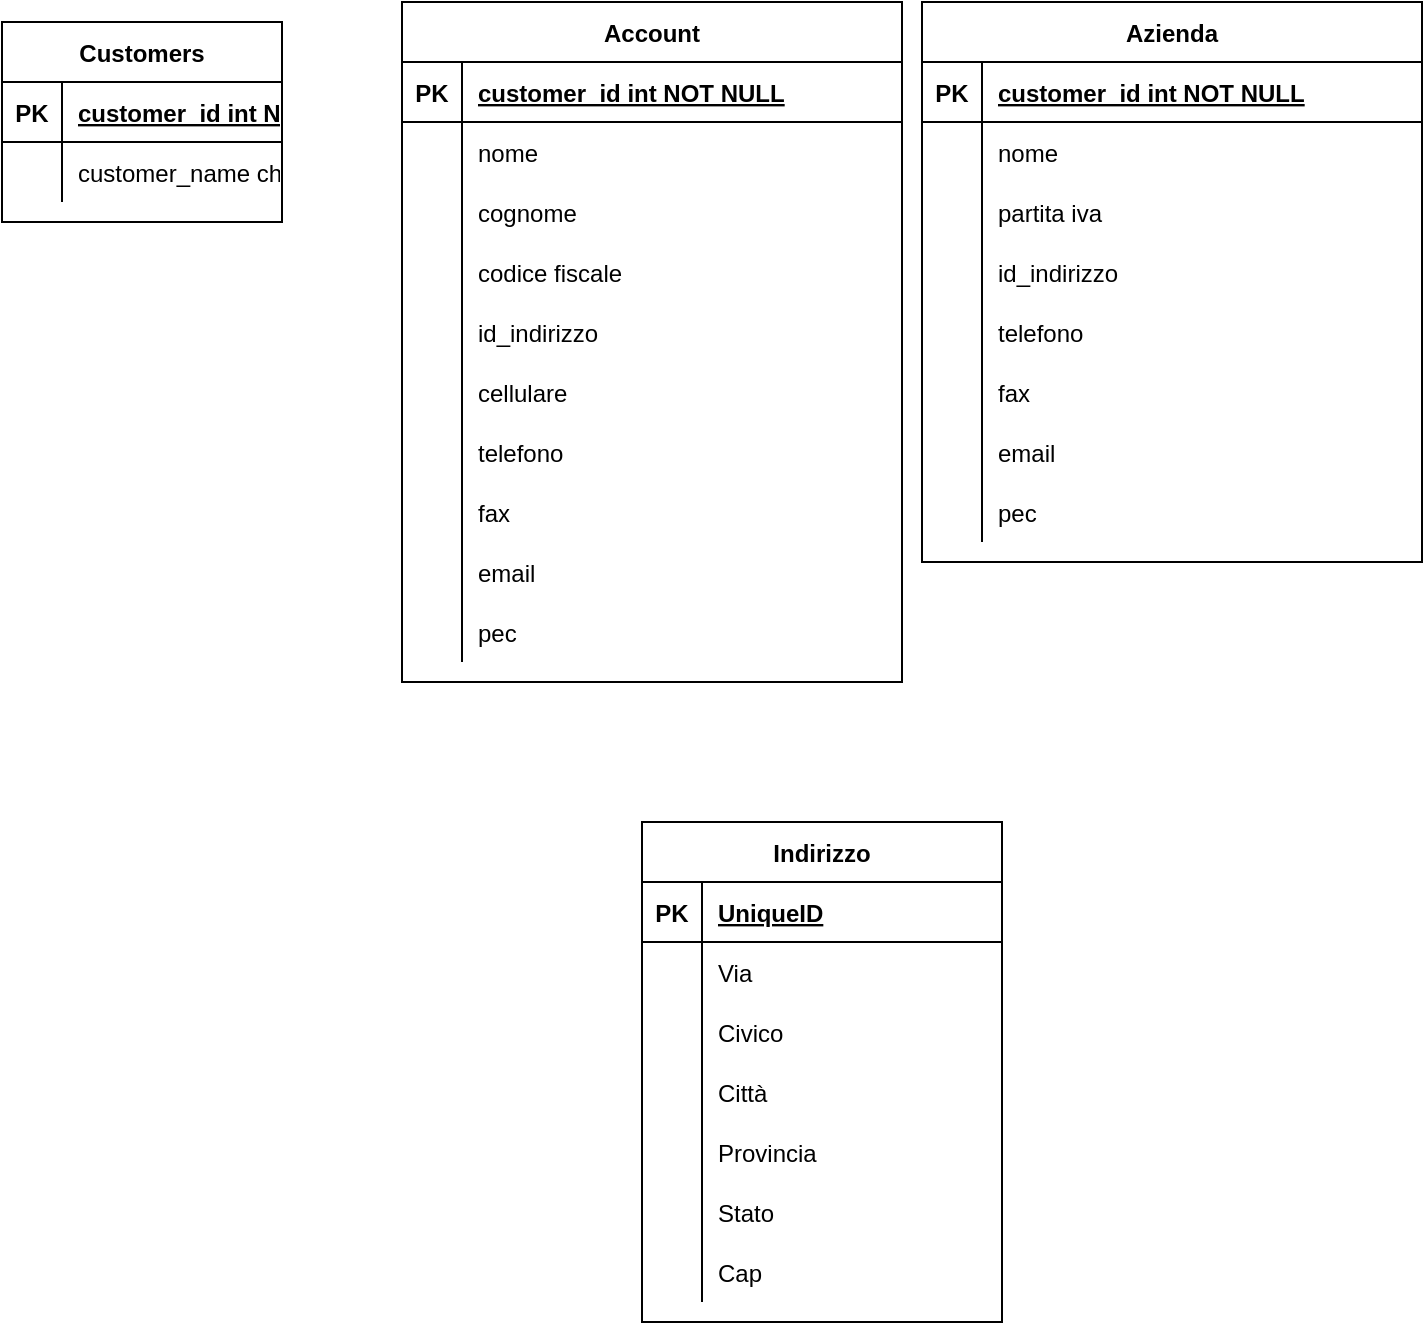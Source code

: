 <mxfile version="13.10.0" type="device"><diagram id="R2lEEEUBdFMjLlhIrx00" name="Page-1"><mxGraphModel dx="460" dy="868" grid="1" gridSize="10" guides="1" tooltips="1" connect="1" arrows="1" fold="1" page="1" pageScale="1" pageWidth="850" pageHeight="1100" math="0" shadow="0" extFonts="Permanent Marker^https://fonts.googleapis.com/css?family=Permanent+Marker"><root><mxCell id="0"/><mxCell id="1" parent="0"/><mxCell id="C-vyLk0tnHw3VtMMgP7b-23" value="Customers" style="shape=table;startSize=30;container=1;collapsible=1;childLayout=tableLayout;fixedRows=1;rowLines=0;fontStyle=1;align=center;resizeLast=1;" parent="1" vertex="1"><mxGeometry x="40" y="40" width="140" height="100" as="geometry"/></mxCell><mxCell id="C-vyLk0tnHw3VtMMgP7b-24" value="" style="shape=partialRectangle;collapsible=0;dropTarget=0;pointerEvents=0;fillColor=none;points=[[0,0.5],[1,0.5]];portConstraint=eastwest;top=0;left=0;right=0;bottom=1;" parent="C-vyLk0tnHw3VtMMgP7b-23" vertex="1"><mxGeometry y="30" width="140" height="30" as="geometry"/></mxCell><mxCell id="C-vyLk0tnHw3VtMMgP7b-25" value="PK" style="shape=partialRectangle;overflow=hidden;connectable=0;fillColor=none;top=0;left=0;bottom=0;right=0;fontStyle=1;" parent="C-vyLk0tnHw3VtMMgP7b-24" vertex="1"><mxGeometry width="30" height="30" as="geometry"/></mxCell><mxCell id="C-vyLk0tnHw3VtMMgP7b-26" value="customer_id int NOT NULL " style="shape=partialRectangle;overflow=hidden;connectable=0;fillColor=none;top=0;left=0;bottom=0;right=0;align=left;spacingLeft=6;fontStyle=5;" parent="C-vyLk0tnHw3VtMMgP7b-24" vertex="1"><mxGeometry x="30" width="110" height="30" as="geometry"/></mxCell><mxCell id="C-vyLk0tnHw3VtMMgP7b-27" value="" style="shape=partialRectangle;collapsible=0;dropTarget=0;pointerEvents=0;fillColor=none;points=[[0,0.5],[1,0.5]];portConstraint=eastwest;top=0;left=0;right=0;bottom=0;" parent="C-vyLk0tnHw3VtMMgP7b-23" vertex="1"><mxGeometry y="60" width="140" height="30" as="geometry"/></mxCell><mxCell id="C-vyLk0tnHw3VtMMgP7b-28" value="" style="shape=partialRectangle;overflow=hidden;connectable=0;fillColor=none;top=0;left=0;bottom=0;right=0;" parent="C-vyLk0tnHw3VtMMgP7b-27" vertex="1"><mxGeometry width="30" height="30" as="geometry"/></mxCell><mxCell id="C-vyLk0tnHw3VtMMgP7b-29" value="customer_name char(50) NOT NULL" style="shape=partialRectangle;overflow=hidden;connectable=0;fillColor=none;top=0;left=0;bottom=0;right=0;align=left;spacingLeft=6;" parent="C-vyLk0tnHw3VtMMgP7b-27" vertex="1"><mxGeometry x="30" width="110" height="30" as="geometry"/></mxCell><mxCell id="J46ilf2T5hRqGFpw5eti-26" value="Account" style="shape=table;startSize=30;container=1;collapsible=1;childLayout=tableLayout;fixedRows=1;rowLines=0;fontStyle=1;align=center;resizeLast=1;" vertex="1" parent="1"><mxGeometry x="240" y="30" width="250" height="340" as="geometry"/></mxCell><mxCell id="J46ilf2T5hRqGFpw5eti-27" value="" style="shape=partialRectangle;collapsible=0;dropTarget=0;pointerEvents=0;fillColor=none;points=[[0,0.5],[1,0.5]];portConstraint=eastwest;top=0;left=0;right=0;bottom=1;" vertex="1" parent="J46ilf2T5hRqGFpw5eti-26"><mxGeometry y="30" width="250" height="30" as="geometry"/></mxCell><mxCell id="J46ilf2T5hRqGFpw5eti-28" value="PK" style="shape=partialRectangle;overflow=hidden;connectable=0;fillColor=none;top=0;left=0;bottom=0;right=0;fontStyle=1;" vertex="1" parent="J46ilf2T5hRqGFpw5eti-27"><mxGeometry width="30" height="30" as="geometry"/></mxCell><mxCell id="J46ilf2T5hRqGFpw5eti-29" value="customer_id int NOT NULL " style="shape=partialRectangle;overflow=hidden;connectable=0;fillColor=none;top=0;left=0;bottom=0;right=0;align=left;spacingLeft=6;fontStyle=5;" vertex="1" parent="J46ilf2T5hRqGFpw5eti-27"><mxGeometry x="30" width="220" height="30" as="geometry"/></mxCell><mxCell id="J46ilf2T5hRqGFpw5eti-30" value="" style="shape=partialRectangle;collapsible=0;dropTarget=0;pointerEvents=0;fillColor=none;points=[[0,0.5],[1,0.5]];portConstraint=eastwest;top=0;left=0;right=0;bottom=0;" vertex="1" parent="J46ilf2T5hRqGFpw5eti-26"><mxGeometry y="60" width="250" height="30" as="geometry"/></mxCell><mxCell id="J46ilf2T5hRqGFpw5eti-31" value="" style="shape=partialRectangle;overflow=hidden;connectable=0;fillColor=none;top=0;left=0;bottom=0;right=0;" vertex="1" parent="J46ilf2T5hRqGFpw5eti-30"><mxGeometry width="30" height="30" as="geometry"/></mxCell><mxCell id="J46ilf2T5hRqGFpw5eti-32" value="nome" style="shape=partialRectangle;overflow=hidden;connectable=0;fillColor=none;top=0;left=0;bottom=0;right=0;align=left;spacingLeft=6;" vertex="1" parent="J46ilf2T5hRqGFpw5eti-30"><mxGeometry x="30" width="220" height="30" as="geometry"/></mxCell><mxCell id="J46ilf2T5hRqGFpw5eti-77" value="" style="shape=partialRectangle;collapsible=0;dropTarget=0;pointerEvents=0;fillColor=none;points=[[0,0.5],[1,0.5]];portConstraint=eastwest;top=0;left=0;right=0;bottom=0;" vertex="1" parent="J46ilf2T5hRqGFpw5eti-26"><mxGeometry y="90" width="250" height="30" as="geometry"/></mxCell><mxCell id="J46ilf2T5hRqGFpw5eti-78" value="" style="shape=partialRectangle;overflow=hidden;connectable=0;fillColor=none;top=0;left=0;bottom=0;right=0;" vertex="1" parent="J46ilf2T5hRqGFpw5eti-77"><mxGeometry width="30" height="30" as="geometry"/></mxCell><mxCell id="J46ilf2T5hRqGFpw5eti-79" value="cognome" style="shape=partialRectangle;overflow=hidden;connectable=0;fillColor=none;top=0;left=0;bottom=0;right=0;align=left;spacingLeft=6;" vertex="1" parent="J46ilf2T5hRqGFpw5eti-77"><mxGeometry x="30" width="220" height="30" as="geometry"/></mxCell><mxCell id="J46ilf2T5hRqGFpw5eti-80" value="" style="shape=partialRectangle;collapsible=0;dropTarget=0;pointerEvents=0;fillColor=none;points=[[0,0.5],[1,0.5]];portConstraint=eastwest;top=0;left=0;right=0;bottom=0;" vertex="1" parent="J46ilf2T5hRqGFpw5eti-26"><mxGeometry y="120" width="250" height="30" as="geometry"/></mxCell><mxCell id="J46ilf2T5hRqGFpw5eti-81" value="" style="shape=partialRectangle;overflow=hidden;connectable=0;fillColor=none;top=0;left=0;bottom=0;right=0;" vertex="1" parent="J46ilf2T5hRqGFpw5eti-80"><mxGeometry width="30" height="30" as="geometry"/></mxCell><mxCell id="J46ilf2T5hRqGFpw5eti-82" value="codice fiscale" style="shape=partialRectangle;overflow=hidden;connectable=0;fillColor=none;top=0;left=0;bottom=0;right=0;align=left;spacingLeft=6;" vertex="1" parent="J46ilf2T5hRqGFpw5eti-80"><mxGeometry x="30" width="220" height="30" as="geometry"/></mxCell><mxCell id="J46ilf2T5hRqGFpw5eti-83" value="" style="shape=partialRectangle;collapsible=0;dropTarget=0;pointerEvents=0;fillColor=none;points=[[0,0.5],[1,0.5]];portConstraint=eastwest;top=0;left=0;right=0;bottom=0;" vertex="1" parent="J46ilf2T5hRqGFpw5eti-26"><mxGeometry y="150" width="250" height="30" as="geometry"/></mxCell><mxCell id="J46ilf2T5hRqGFpw5eti-84" value="" style="shape=partialRectangle;overflow=hidden;connectable=0;fillColor=none;top=0;left=0;bottom=0;right=0;" vertex="1" parent="J46ilf2T5hRqGFpw5eti-83"><mxGeometry width="30" height="30" as="geometry"/></mxCell><mxCell id="J46ilf2T5hRqGFpw5eti-85" value="id_indirizzo" style="shape=partialRectangle;overflow=hidden;connectable=0;fillColor=none;top=0;left=0;bottom=0;right=0;align=left;spacingLeft=6;" vertex="1" parent="J46ilf2T5hRqGFpw5eti-83"><mxGeometry x="30" width="220" height="30" as="geometry"/></mxCell><mxCell id="J46ilf2T5hRqGFpw5eti-86" value="" style="shape=partialRectangle;collapsible=0;dropTarget=0;pointerEvents=0;fillColor=none;points=[[0,0.5],[1,0.5]];portConstraint=eastwest;top=0;left=0;right=0;bottom=0;" vertex="1" parent="J46ilf2T5hRqGFpw5eti-26"><mxGeometry y="180" width="250" height="30" as="geometry"/></mxCell><mxCell id="J46ilf2T5hRqGFpw5eti-87" value="" style="shape=partialRectangle;overflow=hidden;connectable=0;fillColor=none;top=0;left=0;bottom=0;right=0;" vertex="1" parent="J46ilf2T5hRqGFpw5eti-86"><mxGeometry width="30" height="30" as="geometry"/></mxCell><mxCell id="J46ilf2T5hRqGFpw5eti-88" value="cellulare" style="shape=partialRectangle;overflow=hidden;connectable=0;fillColor=none;top=0;left=0;bottom=0;right=0;align=left;spacingLeft=6;" vertex="1" parent="J46ilf2T5hRqGFpw5eti-86"><mxGeometry x="30" width="220" height="30" as="geometry"/></mxCell><mxCell id="J46ilf2T5hRqGFpw5eti-89" value="" style="shape=partialRectangle;collapsible=0;dropTarget=0;pointerEvents=0;fillColor=none;points=[[0,0.5],[1,0.5]];portConstraint=eastwest;top=0;left=0;right=0;bottom=0;" vertex="1" parent="J46ilf2T5hRqGFpw5eti-26"><mxGeometry y="210" width="250" height="30" as="geometry"/></mxCell><mxCell id="J46ilf2T5hRqGFpw5eti-90" value="" style="shape=partialRectangle;overflow=hidden;connectable=0;fillColor=none;top=0;left=0;bottom=0;right=0;" vertex="1" parent="J46ilf2T5hRqGFpw5eti-89"><mxGeometry width="30" height="30" as="geometry"/></mxCell><mxCell id="J46ilf2T5hRqGFpw5eti-91" value="telefono" style="shape=partialRectangle;overflow=hidden;connectable=0;fillColor=none;top=0;left=0;bottom=0;right=0;align=left;spacingLeft=6;" vertex="1" parent="J46ilf2T5hRqGFpw5eti-89"><mxGeometry x="30" width="220" height="30" as="geometry"/></mxCell><mxCell id="J46ilf2T5hRqGFpw5eti-92" value="" style="shape=partialRectangle;collapsible=0;dropTarget=0;pointerEvents=0;fillColor=none;points=[[0,0.5],[1,0.5]];portConstraint=eastwest;top=0;left=0;right=0;bottom=0;" vertex="1" parent="J46ilf2T5hRqGFpw5eti-26"><mxGeometry y="240" width="250" height="30" as="geometry"/></mxCell><mxCell id="J46ilf2T5hRqGFpw5eti-93" value="" style="shape=partialRectangle;overflow=hidden;connectable=0;fillColor=none;top=0;left=0;bottom=0;right=0;" vertex="1" parent="J46ilf2T5hRqGFpw5eti-92"><mxGeometry width="30" height="30" as="geometry"/></mxCell><mxCell id="J46ilf2T5hRqGFpw5eti-94" value="fax" style="shape=partialRectangle;overflow=hidden;connectable=0;fillColor=none;top=0;left=0;bottom=0;right=0;align=left;spacingLeft=6;" vertex="1" parent="J46ilf2T5hRqGFpw5eti-92"><mxGeometry x="30" width="220" height="30" as="geometry"/></mxCell><mxCell id="J46ilf2T5hRqGFpw5eti-95" value="" style="shape=partialRectangle;collapsible=0;dropTarget=0;pointerEvents=0;fillColor=none;points=[[0,0.5],[1,0.5]];portConstraint=eastwest;top=0;left=0;right=0;bottom=0;" vertex="1" parent="J46ilf2T5hRqGFpw5eti-26"><mxGeometry y="270" width="250" height="30" as="geometry"/></mxCell><mxCell id="J46ilf2T5hRqGFpw5eti-96" value="" style="shape=partialRectangle;overflow=hidden;connectable=0;fillColor=none;top=0;left=0;bottom=0;right=0;" vertex="1" parent="J46ilf2T5hRqGFpw5eti-95"><mxGeometry width="30" height="30" as="geometry"/></mxCell><mxCell id="J46ilf2T5hRqGFpw5eti-97" value="email" style="shape=partialRectangle;overflow=hidden;connectable=0;fillColor=none;top=0;left=0;bottom=0;right=0;align=left;spacingLeft=6;" vertex="1" parent="J46ilf2T5hRqGFpw5eti-95"><mxGeometry x="30" width="220" height="30" as="geometry"/></mxCell><mxCell id="J46ilf2T5hRqGFpw5eti-98" value="" style="shape=partialRectangle;collapsible=0;dropTarget=0;pointerEvents=0;fillColor=none;points=[[0,0.5],[1,0.5]];portConstraint=eastwest;top=0;left=0;right=0;bottom=0;" vertex="1" parent="J46ilf2T5hRqGFpw5eti-26"><mxGeometry y="300" width="250" height="30" as="geometry"/></mxCell><mxCell id="J46ilf2T5hRqGFpw5eti-99" value="" style="shape=partialRectangle;overflow=hidden;connectable=0;fillColor=none;top=0;left=0;bottom=0;right=0;" vertex="1" parent="J46ilf2T5hRqGFpw5eti-98"><mxGeometry width="30" height="30" as="geometry"/></mxCell><mxCell id="J46ilf2T5hRqGFpw5eti-100" value="pec" style="shape=partialRectangle;overflow=hidden;connectable=0;fillColor=none;top=0;left=0;bottom=0;right=0;align=left;spacingLeft=6;" vertex="1" parent="J46ilf2T5hRqGFpw5eti-98"><mxGeometry x="30" width="220" height="30" as="geometry"/></mxCell><mxCell id="J46ilf2T5hRqGFpw5eti-101" value="Azienda" style="shape=table;startSize=30;container=1;collapsible=1;childLayout=tableLayout;fixedRows=1;rowLines=0;fontStyle=1;align=center;resizeLast=1;" vertex="1" parent="1"><mxGeometry x="500" y="30" width="250" height="280" as="geometry"/></mxCell><mxCell id="J46ilf2T5hRqGFpw5eti-102" value="" style="shape=partialRectangle;collapsible=0;dropTarget=0;pointerEvents=0;fillColor=none;points=[[0,0.5],[1,0.5]];portConstraint=eastwest;top=0;left=0;right=0;bottom=1;" vertex="1" parent="J46ilf2T5hRqGFpw5eti-101"><mxGeometry y="30" width="250" height="30" as="geometry"/></mxCell><mxCell id="J46ilf2T5hRqGFpw5eti-103" value="PK" style="shape=partialRectangle;overflow=hidden;connectable=0;fillColor=none;top=0;left=0;bottom=0;right=0;fontStyle=1;" vertex="1" parent="J46ilf2T5hRqGFpw5eti-102"><mxGeometry width="30" height="30" as="geometry"/></mxCell><mxCell id="J46ilf2T5hRqGFpw5eti-104" value="customer_id int NOT NULL " style="shape=partialRectangle;overflow=hidden;connectable=0;fillColor=none;top=0;left=0;bottom=0;right=0;align=left;spacingLeft=6;fontStyle=5;" vertex="1" parent="J46ilf2T5hRqGFpw5eti-102"><mxGeometry x="30" width="220" height="30" as="geometry"/></mxCell><mxCell id="J46ilf2T5hRqGFpw5eti-105" value="" style="shape=partialRectangle;collapsible=0;dropTarget=0;pointerEvents=0;fillColor=none;points=[[0,0.5],[1,0.5]];portConstraint=eastwest;top=0;left=0;right=0;bottom=0;" vertex="1" parent="J46ilf2T5hRqGFpw5eti-101"><mxGeometry y="60" width="250" height="30" as="geometry"/></mxCell><mxCell id="J46ilf2T5hRqGFpw5eti-106" value="" style="shape=partialRectangle;overflow=hidden;connectable=0;fillColor=none;top=0;left=0;bottom=0;right=0;" vertex="1" parent="J46ilf2T5hRqGFpw5eti-105"><mxGeometry width="30" height="30" as="geometry"/></mxCell><mxCell id="J46ilf2T5hRqGFpw5eti-107" value="nome" style="shape=partialRectangle;overflow=hidden;connectable=0;fillColor=none;top=0;left=0;bottom=0;right=0;align=left;spacingLeft=6;" vertex="1" parent="J46ilf2T5hRqGFpw5eti-105"><mxGeometry x="30" width="220" height="30" as="geometry"/></mxCell><mxCell id="J46ilf2T5hRqGFpw5eti-111" value="" style="shape=partialRectangle;collapsible=0;dropTarget=0;pointerEvents=0;fillColor=none;points=[[0,0.5],[1,0.5]];portConstraint=eastwest;top=0;left=0;right=0;bottom=0;" vertex="1" parent="J46ilf2T5hRqGFpw5eti-101"><mxGeometry y="90" width="250" height="30" as="geometry"/></mxCell><mxCell id="J46ilf2T5hRqGFpw5eti-112" value="" style="shape=partialRectangle;overflow=hidden;connectable=0;fillColor=none;top=0;left=0;bottom=0;right=0;" vertex="1" parent="J46ilf2T5hRqGFpw5eti-111"><mxGeometry width="30" height="30" as="geometry"/></mxCell><mxCell id="J46ilf2T5hRqGFpw5eti-113" value="partita iva" style="shape=partialRectangle;overflow=hidden;connectable=0;fillColor=none;top=0;left=0;bottom=0;right=0;align=left;spacingLeft=6;" vertex="1" parent="J46ilf2T5hRqGFpw5eti-111"><mxGeometry x="30" width="220" height="30" as="geometry"/></mxCell><mxCell id="J46ilf2T5hRqGFpw5eti-114" value="" style="shape=partialRectangle;collapsible=0;dropTarget=0;pointerEvents=0;fillColor=none;points=[[0,0.5],[1,0.5]];portConstraint=eastwest;top=0;left=0;right=0;bottom=0;" vertex="1" parent="J46ilf2T5hRqGFpw5eti-101"><mxGeometry y="120" width="250" height="30" as="geometry"/></mxCell><mxCell id="J46ilf2T5hRqGFpw5eti-115" value="" style="shape=partialRectangle;overflow=hidden;connectable=0;fillColor=none;top=0;left=0;bottom=0;right=0;" vertex="1" parent="J46ilf2T5hRqGFpw5eti-114"><mxGeometry width="30" height="30" as="geometry"/></mxCell><mxCell id="J46ilf2T5hRqGFpw5eti-116" value="id_indirizzo" style="shape=partialRectangle;overflow=hidden;connectable=0;fillColor=none;top=0;left=0;bottom=0;right=0;align=left;spacingLeft=6;" vertex="1" parent="J46ilf2T5hRqGFpw5eti-114"><mxGeometry x="30" width="220" height="30" as="geometry"/></mxCell><mxCell id="J46ilf2T5hRqGFpw5eti-120" value="" style="shape=partialRectangle;collapsible=0;dropTarget=0;pointerEvents=0;fillColor=none;points=[[0,0.5],[1,0.5]];portConstraint=eastwest;top=0;left=0;right=0;bottom=0;" vertex="1" parent="J46ilf2T5hRqGFpw5eti-101"><mxGeometry y="150" width="250" height="30" as="geometry"/></mxCell><mxCell id="J46ilf2T5hRqGFpw5eti-121" value="" style="shape=partialRectangle;overflow=hidden;connectable=0;fillColor=none;top=0;left=0;bottom=0;right=0;" vertex="1" parent="J46ilf2T5hRqGFpw5eti-120"><mxGeometry width="30" height="30" as="geometry"/></mxCell><mxCell id="J46ilf2T5hRqGFpw5eti-122" value="telefono" style="shape=partialRectangle;overflow=hidden;connectable=0;fillColor=none;top=0;left=0;bottom=0;right=0;align=left;spacingLeft=6;" vertex="1" parent="J46ilf2T5hRqGFpw5eti-120"><mxGeometry x="30" width="220" height="30" as="geometry"/></mxCell><mxCell id="J46ilf2T5hRqGFpw5eti-123" value="" style="shape=partialRectangle;collapsible=0;dropTarget=0;pointerEvents=0;fillColor=none;points=[[0,0.5],[1,0.5]];portConstraint=eastwest;top=0;left=0;right=0;bottom=0;" vertex="1" parent="J46ilf2T5hRqGFpw5eti-101"><mxGeometry y="180" width="250" height="30" as="geometry"/></mxCell><mxCell id="J46ilf2T5hRqGFpw5eti-124" value="" style="shape=partialRectangle;overflow=hidden;connectable=0;fillColor=none;top=0;left=0;bottom=0;right=0;" vertex="1" parent="J46ilf2T5hRqGFpw5eti-123"><mxGeometry width="30" height="30" as="geometry"/></mxCell><mxCell id="J46ilf2T5hRqGFpw5eti-125" value="fax" style="shape=partialRectangle;overflow=hidden;connectable=0;fillColor=none;top=0;left=0;bottom=0;right=0;align=left;spacingLeft=6;" vertex="1" parent="J46ilf2T5hRqGFpw5eti-123"><mxGeometry x="30" width="220" height="30" as="geometry"/></mxCell><mxCell id="J46ilf2T5hRqGFpw5eti-126" value="" style="shape=partialRectangle;collapsible=0;dropTarget=0;pointerEvents=0;fillColor=none;points=[[0,0.5],[1,0.5]];portConstraint=eastwest;top=0;left=0;right=0;bottom=0;" vertex="1" parent="J46ilf2T5hRqGFpw5eti-101"><mxGeometry y="210" width="250" height="30" as="geometry"/></mxCell><mxCell id="J46ilf2T5hRqGFpw5eti-127" value="" style="shape=partialRectangle;overflow=hidden;connectable=0;fillColor=none;top=0;left=0;bottom=0;right=0;" vertex="1" parent="J46ilf2T5hRqGFpw5eti-126"><mxGeometry width="30" height="30" as="geometry"/></mxCell><mxCell id="J46ilf2T5hRqGFpw5eti-128" value="email" style="shape=partialRectangle;overflow=hidden;connectable=0;fillColor=none;top=0;left=0;bottom=0;right=0;align=left;spacingLeft=6;" vertex="1" parent="J46ilf2T5hRqGFpw5eti-126"><mxGeometry x="30" width="220" height="30" as="geometry"/></mxCell><mxCell id="J46ilf2T5hRqGFpw5eti-129" value="" style="shape=partialRectangle;collapsible=0;dropTarget=0;pointerEvents=0;fillColor=none;points=[[0,0.5],[1,0.5]];portConstraint=eastwest;top=0;left=0;right=0;bottom=0;" vertex="1" parent="J46ilf2T5hRqGFpw5eti-101"><mxGeometry y="240" width="250" height="30" as="geometry"/></mxCell><mxCell id="J46ilf2T5hRqGFpw5eti-130" value="" style="shape=partialRectangle;overflow=hidden;connectable=0;fillColor=none;top=0;left=0;bottom=0;right=0;" vertex="1" parent="J46ilf2T5hRqGFpw5eti-129"><mxGeometry width="30" height="30" as="geometry"/></mxCell><mxCell id="J46ilf2T5hRqGFpw5eti-131" value="pec" style="shape=partialRectangle;overflow=hidden;connectable=0;fillColor=none;top=0;left=0;bottom=0;right=0;align=left;spacingLeft=6;" vertex="1" parent="J46ilf2T5hRqGFpw5eti-129"><mxGeometry x="30" width="220" height="30" as="geometry"/></mxCell><mxCell id="J46ilf2T5hRqGFpw5eti-132" value="Indirizzo" style="shape=table;startSize=30;container=1;collapsible=1;childLayout=tableLayout;fixedRows=1;rowLines=0;fontStyle=1;align=center;resizeLast=1;" vertex="1" parent="1"><mxGeometry x="360" y="440" width="180" height="250" as="geometry"/></mxCell><mxCell id="J46ilf2T5hRqGFpw5eti-133" value="" style="shape=partialRectangle;collapsible=0;dropTarget=0;pointerEvents=0;fillColor=none;top=0;left=0;bottom=1;right=0;points=[[0,0.5],[1,0.5]];portConstraint=eastwest;" vertex="1" parent="J46ilf2T5hRqGFpw5eti-132"><mxGeometry y="30" width="180" height="30" as="geometry"/></mxCell><mxCell id="J46ilf2T5hRqGFpw5eti-134" value="PK" style="shape=partialRectangle;connectable=0;fillColor=none;top=0;left=0;bottom=0;right=0;fontStyle=1;overflow=hidden;" vertex="1" parent="J46ilf2T5hRqGFpw5eti-133"><mxGeometry width="30" height="30" as="geometry"/></mxCell><mxCell id="J46ilf2T5hRqGFpw5eti-135" value="UniqueID" style="shape=partialRectangle;connectable=0;fillColor=none;top=0;left=0;bottom=0;right=0;align=left;spacingLeft=6;fontStyle=5;overflow=hidden;" vertex="1" parent="J46ilf2T5hRqGFpw5eti-133"><mxGeometry x="30" width="150" height="30" as="geometry"/></mxCell><mxCell id="J46ilf2T5hRqGFpw5eti-136" value="" style="shape=partialRectangle;collapsible=0;dropTarget=0;pointerEvents=0;fillColor=none;top=0;left=0;bottom=0;right=0;points=[[0,0.5],[1,0.5]];portConstraint=eastwest;" vertex="1" parent="J46ilf2T5hRqGFpw5eti-132"><mxGeometry y="60" width="180" height="30" as="geometry"/></mxCell><mxCell id="J46ilf2T5hRqGFpw5eti-137" value="" style="shape=partialRectangle;connectable=0;fillColor=none;top=0;left=0;bottom=0;right=0;editable=1;overflow=hidden;" vertex="1" parent="J46ilf2T5hRqGFpw5eti-136"><mxGeometry width="30" height="30" as="geometry"/></mxCell><mxCell id="J46ilf2T5hRqGFpw5eti-138" value="Via" style="shape=partialRectangle;connectable=0;fillColor=none;top=0;left=0;bottom=0;right=0;align=left;spacingLeft=6;overflow=hidden;" vertex="1" parent="J46ilf2T5hRqGFpw5eti-136"><mxGeometry x="30" width="150" height="30" as="geometry"/></mxCell><mxCell id="J46ilf2T5hRqGFpw5eti-139" value="" style="shape=partialRectangle;collapsible=0;dropTarget=0;pointerEvents=0;fillColor=none;top=0;left=0;bottom=0;right=0;points=[[0,0.5],[1,0.5]];portConstraint=eastwest;" vertex="1" parent="J46ilf2T5hRqGFpw5eti-132"><mxGeometry y="90" width="180" height="30" as="geometry"/></mxCell><mxCell id="J46ilf2T5hRqGFpw5eti-140" value="" style="shape=partialRectangle;connectable=0;fillColor=none;top=0;left=0;bottom=0;right=0;editable=1;overflow=hidden;" vertex="1" parent="J46ilf2T5hRqGFpw5eti-139"><mxGeometry width="30" height="30" as="geometry"/></mxCell><mxCell id="J46ilf2T5hRqGFpw5eti-141" value="Civico" style="shape=partialRectangle;connectable=0;fillColor=none;top=0;left=0;bottom=0;right=0;align=left;spacingLeft=6;overflow=hidden;" vertex="1" parent="J46ilf2T5hRqGFpw5eti-139"><mxGeometry x="30" width="150" height="30" as="geometry"/></mxCell><mxCell id="J46ilf2T5hRqGFpw5eti-142" value="" style="shape=partialRectangle;collapsible=0;dropTarget=0;pointerEvents=0;fillColor=none;top=0;left=0;bottom=0;right=0;points=[[0,0.5],[1,0.5]];portConstraint=eastwest;" vertex="1" parent="J46ilf2T5hRqGFpw5eti-132"><mxGeometry y="120" width="180" height="30" as="geometry"/></mxCell><mxCell id="J46ilf2T5hRqGFpw5eti-143" value="" style="shape=partialRectangle;connectable=0;fillColor=none;top=0;left=0;bottom=0;right=0;editable=1;overflow=hidden;" vertex="1" parent="J46ilf2T5hRqGFpw5eti-142"><mxGeometry width="30" height="30" as="geometry"/></mxCell><mxCell id="J46ilf2T5hRqGFpw5eti-144" value="Città" style="shape=partialRectangle;connectable=0;fillColor=none;top=0;left=0;bottom=0;right=0;align=left;spacingLeft=6;overflow=hidden;" vertex="1" parent="J46ilf2T5hRqGFpw5eti-142"><mxGeometry x="30" width="150" height="30" as="geometry"/></mxCell><mxCell id="J46ilf2T5hRqGFpw5eti-145" value="" style="shape=partialRectangle;collapsible=0;dropTarget=0;pointerEvents=0;fillColor=none;top=0;left=0;bottom=0;right=0;points=[[0,0.5],[1,0.5]];portConstraint=eastwest;" vertex="1" parent="J46ilf2T5hRqGFpw5eti-132"><mxGeometry y="150" width="180" height="30" as="geometry"/></mxCell><mxCell id="J46ilf2T5hRqGFpw5eti-146" value="" style="shape=partialRectangle;connectable=0;fillColor=none;top=0;left=0;bottom=0;right=0;editable=1;overflow=hidden;" vertex="1" parent="J46ilf2T5hRqGFpw5eti-145"><mxGeometry width="30" height="30" as="geometry"/></mxCell><mxCell id="J46ilf2T5hRqGFpw5eti-147" value="Provincia" style="shape=partialRectangle;connectable=0;fillColor=none;top=0;left=0;bottom=0;right=0;align=left;spacingLeft=6;overflow=hidden;" vertex="1" parent="J46ilf2T5hRqGFpw5eti-145"><mxGeometry x="30" width="150" height="30" as="geometry"/></mxCell><mxCell id="J46ilf2T5hRqGFpw5eti-148" value="" style="shape=partialRectangle;collapsible=0;dropTarget=0;pointerEvents=0;fillColor=none;top=0;left=0;bottom=0;right=0;points=[[0,0.5],[1,0.5]];portConstraint=eastwest;" vertex="1" parent="J46ilf2T5hRqGFpw5eti-132"><mxGeometry y="180" width="180" height="30" as="geometry"/></mxCell><mxCell id="J46ilf2T5hRqGFpw5eti-149" value="" style="shape=partialRectangle;connectable=0;fillColor=none;top=0;left=0;bottom=0;right=0;editable=1;overflow=hidden;" vertex="1" parent="J46ilf2T5hRqGFpw5eti-148"><mxGeometry width="30" height="30" as="geometry"/></mxCell><mxCell id="J46ilf2T5hRqGFpw5eti-150" value="Stato" style="shape=partialRectangle;connectable=0;fillColor=none;top=0;left=0;bottom=0;right=0;align=left;spacingLeft=6;overflow=hidden;" vertex="1" parent="J46ilf2T5hRqGFpw5eti-148"><mxGeometry x="30" width="150" height="30" as="geometry"/></mxCell><mxCell id="J46ilf2T5hRqGFpw5eti-151" value="" style="shape=partialRectangle;collapsible=0;dropTarget=0;pointerEvents=0;fillColor=none;top=0;left=0;bottom=0;right=0;points=[[0,0.5],[1,0.5]];portConstraint=eastwest;" vertex="1" parent="J46ilf2T5hRqGFpw5eti-132"><mxGeometry y="210" width="180" height="30" as="geometry"/></mxCell><mxCell id="J46ilf2T5hRqGFpw5eti-152" value="" style="shape=partialRectangle;connectable=0;fillColor=none;top=0;left=0;bottom=0;right=0;editable=1;overflow=hidden;" vertex="1" parent="J46ilf2T5hRqGFpw5eti-151"><mxGeometry width="30" height="30" as="geometry"/></mxCell><mxCell id="J46ilf2T5hRqGFpw5eti-153" value="Cap" style="shape=partialRectangle;connectable=0;fillColor=none;top=0;left=0;bottom=0;right=0;align=left;spacingLeft=6;overflow=hidden;" vertex="1" parent="J46ilf2T5hRqGFpw5eti-151"><mxGeometry x="30" width="150" height="30" as="geometry"/></mxCell></root></mxGraphModel></diagram></mxfile>